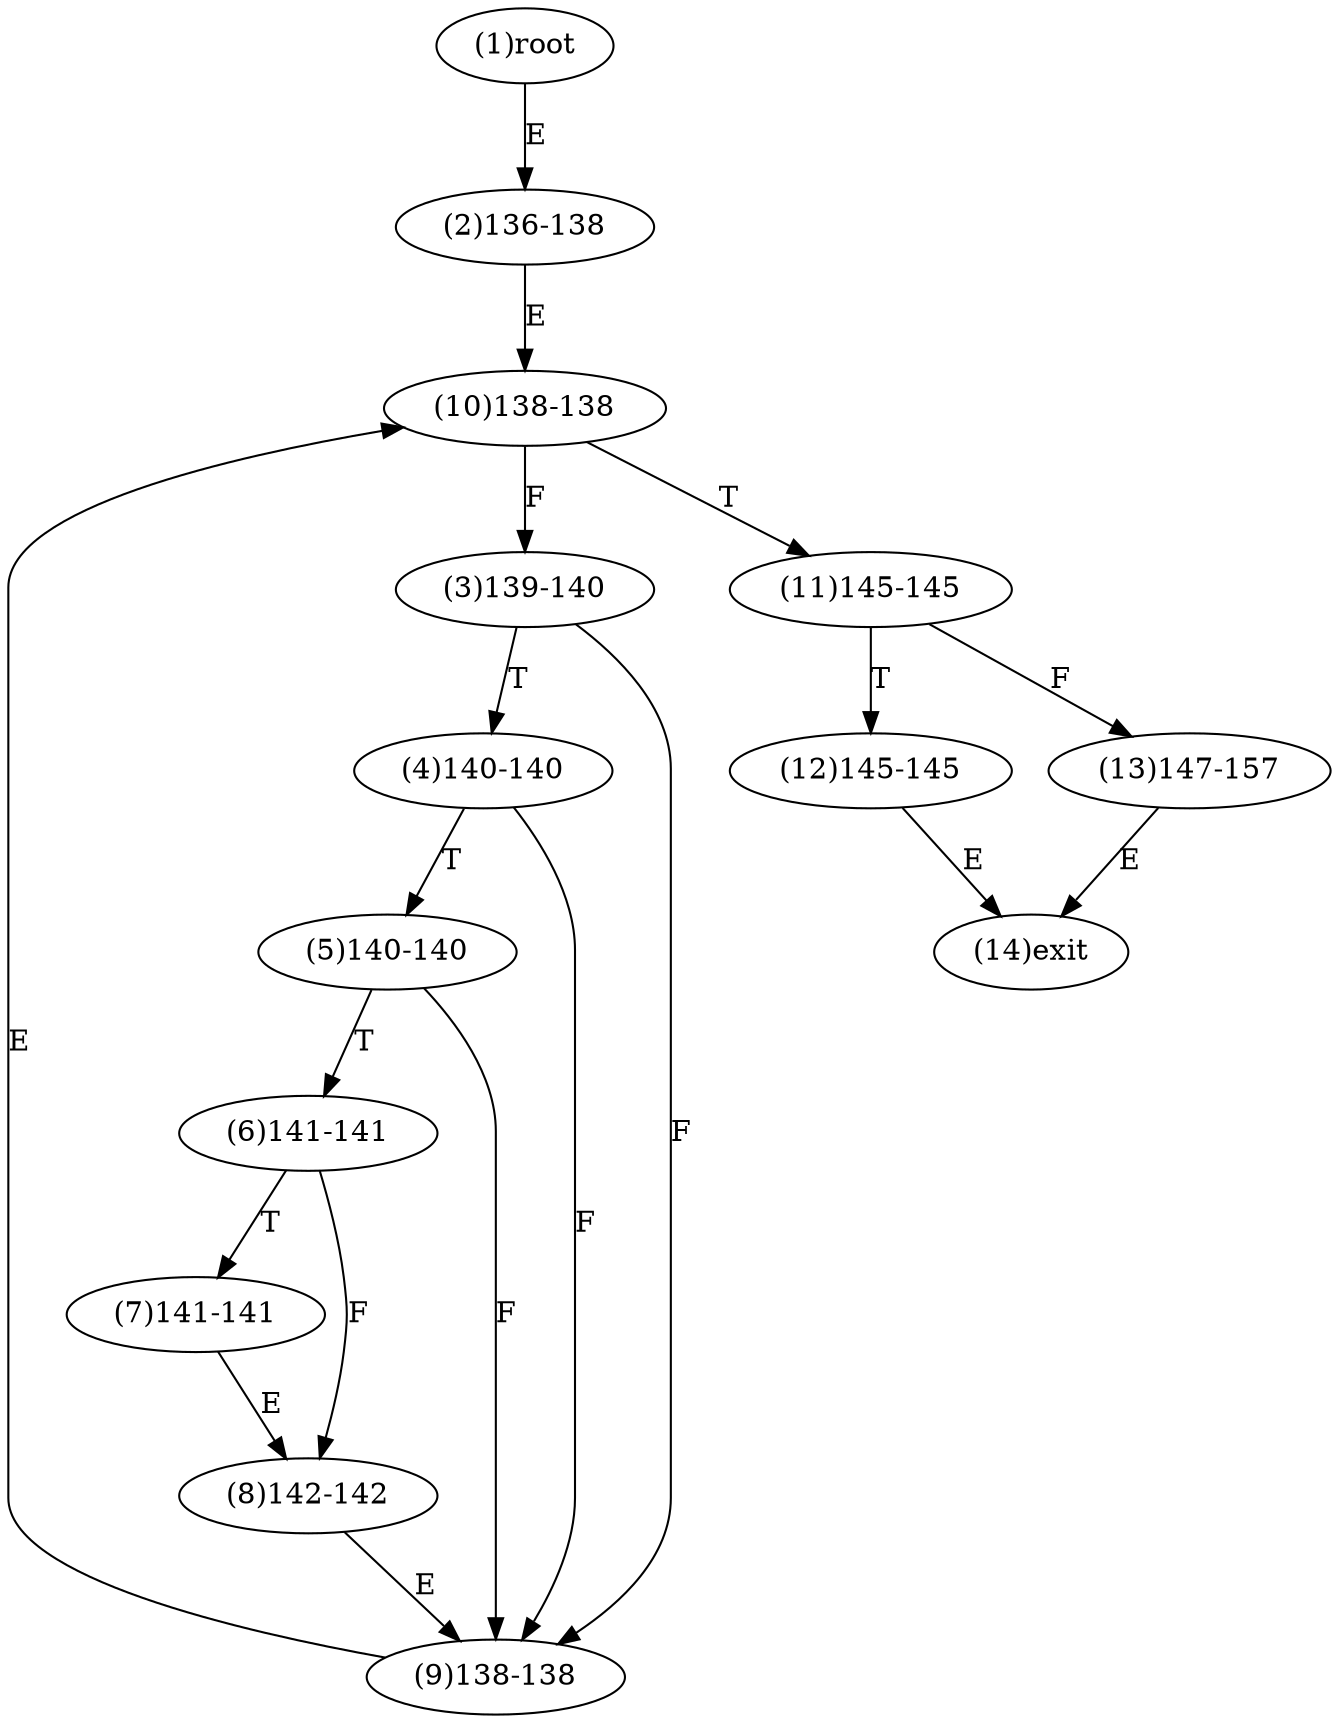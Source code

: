 digraph "" { 
1[ label="(1)root"];
2[ label="(2)136-138"];
3[ label="(3)139-140"];
4[ label="(4)140-140"];
5[ label="(5)140-140"];
6[ label="(6)141-141"];
7[ label="(7)141-141"];
8[ label="(8)142-142"];
9[ label="(9)138-138"];
10[ label="(10)138-138"];
11[ label="(11)145-145"];
12[ label="(12)145-145"];
13[ label="(13)147-157"];
14[ label="(14)exit"];
1->2[ label="E"];
2->10[ label="E"];
3->9[ label="F"];
3->4[ label="T"];
4->9[ label="F"];
4->5[ label="T"];
5->9[ label="F"];
5->6[ label="T"];
6->8[ label="F"];
6->7[ label="T"];
7->8[ label="E"];
8->9[ label="E"];
9->10[ label="E"];
10->3[ label="F"];
10->11[ label="T"];
11->13[ label="F"];
11->12[ label="T"];
12->14[ label="E"];
13->14[ label="E"];
}